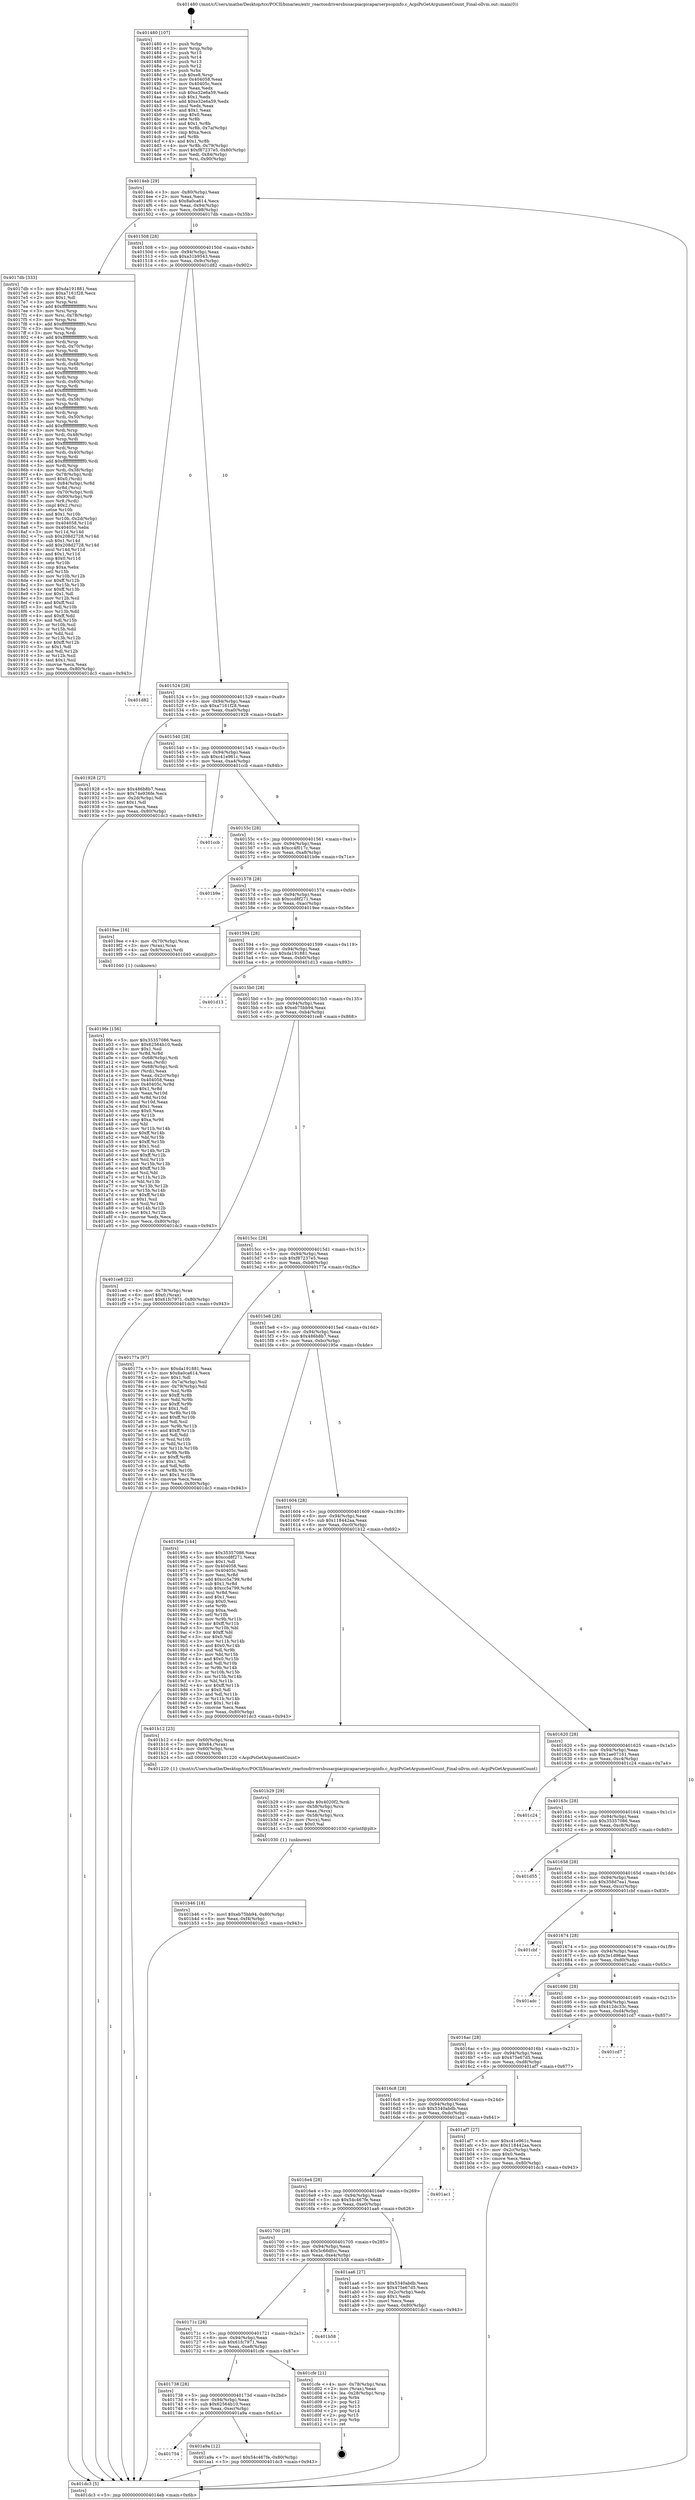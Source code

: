 digraph "0x401480" {
  label = "0x401480 (/mnt/c/Users/mathe/Desktop/tcc/POCII/binaries/extr_reactosdriversbusacpiacpicaparserpsopinfo.c_AcpiPsGetArgumentCount_Final-ollvm.out::main(0))"
  labelloc = "t"
  node[shape=record]

  Entry [label="",width=0.3,height=0.3,shape=circle,fillcolor=black,style=filled]
  "0x4014eb" [label="{
     0x4014eb [29]\l
     | [instrs]\l
     &nbsp;&nbsp;0x4014eb \<+3\>: mov -0x80(%rbp),%eax\l
     &nbsp;&nbsp;0x4014ee \<+2\>: mov %eax,%ecx\l
     &nbsp;&nbsp;0x4014f0 \<+6\>: sub $0x8a0ca614,%ecx\l
     &nbsp;&nbsp;0x4014f6 \<+6\>: mov %eax,-0x94(%rbp)\l
     &nbsp;&nbsp;0x4014fc \<+6\>: mov %ecx,-0x98(%rbp)\l
     &nbsp;&nbsp;0x401502 \<+6\>: je 00000000004017db \<main+0x35b\>\l
  }"]
  "0x4017db" [label="{
     0x4017db [333]\l
     | [instrs]\l
     &nbsp;&nbsp;0x4017db \<+5\>: mov $0xda191881,%eax\l
     &nbsp;&nbsp;0x4017e0 \<+5\>: mov $0xa7161f28,%ecx\l
     &nbsp;&nbsp;0x4017e5 \<+2\>: mov $0x1,%dl\l
     &nbsp;&nbsp;0x4017e7 \<+3\>: mov %rsp,%rsi\l
     &nbsp;&nbsp;0x4017ea \<+4\>: add $0xfffffffffffffff0,%rsi\l
     &nbsp;&nbsp;0x4017ee \<+3\>: mov %rsi,%rsp\l
     &nbsp;&nbsp;0x4017f1 \<+4\>: mov %rsi,-0x78(%rbp)\l
     &nbsp;&nbsp;0x4017f5 \<+3\>: mov %rsp,%rsi\l
     &nbsp;&nbsp;0x4017f8 \<+4\>: add $0xfffffffffffffff0,%rsi\l
     &nbsp;&nbsp;0x4017fc \<+3\>: mov %rsi,%rsp\l
     &nbsp;&nbsp;0x4017ff \<+3\>: mov %rsp,%rdi\l
     &nbsp;&nbsp;0x401802 \<+4\>: add $0xfffffffffffffff0,%rdi\l
     &nbsp;&nbsp;0x401806 \<+3\>: mov %rdi,%rsp\l
     &nbsp;&nbsp;0x401809 \<+4\>: mov %rdi,-0x70(%rbp)\l
     &nbsp;&nbsp;0x40180d \<+3\>: mov %rsp,%rdi\l
     &nbsp;&nbsp;0x401810 \<+4\>: add $0xfffffffffffffff0,%rdi\l
     &nbsp;&nbsp;0x401814 \<+3\>: mov %rdi,%rsp\l
     &nbsp;&nbsp;0x401817 \<+4\>: mov %rdi,-0x68(%rbp)\l
     &nbsp;&nbsp;0x40181b \<+3\>: mov %rsp,%rdi\l
     &nbsp;&nbsp;0x40181e \<+4\>: add $0xfffffffffffffff0,%rdi\l
     &nbsp;&nbsp;0x401822 \<+3\>: mov %rdi,%rsp\l
     &nbsp;&nbsp;0x401825 \<+4\>: mov %rdi,-0x60(%rbp)\l
     &nbsp;&nbsp;0x401829 \<+3\>: mov %rsp,%rdi\l
     &nbsp;&nbsp;0x40182c \<+4\>: add $0xfffffffffffffff0,%rdi\l
     &nbsp;&nbsp;0x401830 \<+3\>: mov %rdi,%rsp\l
     &nbsp;&nbsp;0x401833 \<+4\>: mov %rdi,-0x58(%rbp)\l
     &nbsp;&nbsp;0x401837 \<+3\>: mov %rsp,%rdi\l
     &nbsp;&nbsp;0x40183a \<+4\>: add $0xfffffffffffffff0,%rdi\l
     &nbsp;&nbsp;0x40183e \<+3\>: mov %rdi,%rsp\l
     &nbsp;&nbsp;0x401841 \<+4\>: mov %rdi,-0x50(%rbp)\l
     &nbsp;&nbsp;0x401845 \<+3\>: mov %rsp,%rdi\l
     &nbsp;&nbsp;0x401848 \<+4\>: add $0xfffffffffffffff0,%rdi\l
     &nbsp;&nbsp;0x40184c \<+3\>: mov %rdi,%rsp\l
     &nbsp;&nbsp;0x40184f \<+4\>: mov %rdi,-0x48(%rbp)\l
     &nbsp;&nbsp;0x401853 \<+3\>: mov %rsp,%rdi\l
     &nbsp;&nbsp;0x401856 \<+4\>: add $0xfffffffffffffff0,%rdi\l
     &nbsp;&nbsp;0x40185a \<+3\>: mov %rdi,%rsp\l
     &nbsp;&nbsp;0x40185d \<+4\>: mov %rdi,-0x40(%rbp)\l
     &nbsp;&nbsp;0x401861 \<+3\>: mov %rsp,%rdi\l
     &nbsp;&nbsp;0x401864 \<+4\>: add $0xfffffffffffffff0,%rdi\l
     &nbsp;&nbsp;0x401868 \<+3\>: mov %rdi,%rsp\l
     &nbsp;&nbsp;0x40186b \<+4\>: mov %rdi,-0x38(%rbp)\l
     &nbsp;&nbsp;0x40186f \<+4\>: mov -0x78(%rbp),%rdi\l
     &nbsp;&nbsp;0x401873 \<+6\>: movl $0x0,(%rdi)\l
     &nbsp;&nbsp;0x401879 \<+7\>: mov -0x84(%rbp),%r8d\l
     &nbsp;&nbsp;0x401880 \<+3\>: mov %r8d,(%rsi)\l
     &nbsp;&nbsp;0x401883 \<+4\>: mov -0x70(%rbp),%rdi\l
     &nbsp;&nbsp;0x401887 \<+7\>: mov -0x90(%rbp),%r9\l
     &nbsp;&nbsp;0x40188e \<+3\>: mov %r9,(%rdi)\l
     &nbsp;&nbsp;0x401891 \<+3\>: cmpl $0x2,(%rsi)\l
     &nbsp;&nbsp;0x401894 \<+4\>: setne %r10b\l
     &nbsp;&nbsp;0x401898 \<+4\>: and $0x1,%r10b\l
     &nbsp;&nbsp;0x40189c \<+4\>: mov %r10b,-0x2d(%rbp)\l
     &nbsp;&nbsp;0x4018a0 \<+8\>: mov 0x404058,%r11d\l
     &nbsp;&nbsp;0x4018a8 \<+7\>: mov 0x40405c,%ebx\l
     &nbsp;&nbsp;0x4018af \<+3\>: mov %r11d,%r14d\l
     &nbsp;&nbsp;0x4018b2 \<+7\>: sub $0x208d2728,%r14d\l
     &nbsp;&nbsp;0x4018b9 \<+4\>: sub $0x1,%r14d\l
     &nbsp;&nbsp;0x4018bd \<+7\>: add $0x208d2728,%r14d\l
     &nbsp;&nbsp;0x4018c4 \<+4\>: imul %r14d,%r11d\l
     &nbsp;&nbsp;0x4018c8 \<+4\>: and $0x1,%r11d\l
     &nbsp;&nbsp;0x4018cc \<+4\>: cmp $0x0,%r11d\l
     &nbsp;&nbsp;0x4018d0 \<+4\>: sete %r10b\l
     &nbsp;&nbsp;0x4018d4 \<+3\>: cmp $0xa,%ebx\l
     &nbsp;&nbsp;0x4018d7 \<+4\>: setl %r15b\l
     &nbsp;&nbsp;0x4018db \<+3\>: mov %r10b,%r12b\l
     &nbsp;&nbsp;0x4018de \<+4\>: xor $0xff,%r12b\l
     &nbsp;&nbsp;0x4018e2 \<+3\>: mov %r15b,%r13b\l
     &nbsp;&nbsp;0x4018e5 \<+4\>: xor $0xff,%r13b\l
     &nbsp;&nbsp;0x4018e9 \<+3\>: xor $0x1,%dl\l
     &nbsp;&nbsp;0x4018ec \<+3\>: mov %r12b,%sil\l
     &nbsp;&nbsp;0x4018ef \<+4\>: and $0xff,%sil\l
     &nbsp;&nbsp;0x4018f3 \<+3\>: and %dl,%r10b\l
     &nbsp;&nbsp;0x4018f6 \<+3\>: mov %r13b,%dil\l
     &nbsp;&nbsp;0x4018f9 \<+4\>: and $0xff,%dil\l
     &nbsp;&nbsp;0x4018fd \<+3\>: and %dl,%r15b\l
     &nbsp;&nbsp;0x401900 \<+3\>: or %r10b,%sil\l
     &nbsp;&nbsp;0x401903 \<+3\>: or %r15b,%dil\l
     &nbsp;&nbsp;0x401906 \<+3\>: xor %dil,%sil\l
     &nbsp;&nbsp;0x401909 \<+3\>: or %r13b,%r12b\l
     &nbsp;&nbsp;0x40190c \<+4\>: xor $0xff,%r12b\l
     &nbsp;&nbsp;0x401910 \<+3\>: or $0x1,%dl\l
     &nbsp;&nbsp;0x401913 \<+3\>: and %dl,%r12b\l
     &nbsp;&nbsp;0x401916 \<+3\>: or %r12b,%sil\l
     &nbsp;&nbsp;0x401919 \<+4\>: test $0x1,%sil\l
     &nbsp;&nbsp;0x40191d \<+3\>: cmovne %ecx,%eax\l
     &nbsp;&nbsp;0x401920 \<+3\>: mov %eax,-0x80(%rbp)\l
     &nbsp;&nbsp;0x401923 \<+5\>: jmp 0000000000401dc3 \<main+0x943\>\l
  }"]
  "0x401508" [label="{
     0x401508 [28]\l
     | [instrs]\l
     &nbsp;&nbsp;0x401508 \<+5\>: jmp 000000000040150d \<main+0x8d\>\l
     &nbsp;&nbsp;0x40150d \<+6\>: mov -0x94(%rbp),%eax\l
     &nbsp;&nbsp;0x401513 \<+5\>: sub $0xa31b9543,%eax\l
     &nbsp;&nbsp;0x401518 \<+6\>: mov %eax,-0x9c(%rbp)\l
     &nbsp;&nbsp;0x40151e \<+6\>: je 0000000000401d82 \<main+0x902\>\l
  }"]
  Exit [label="",width=0.3,height=0.3,shape=circle,fillcolor=black,style=filled,peripheries=2]
  "0x401d82" [label="{
     0x401d82\l
  }", style=dashed]
  "0x401524" [label="{
     0x401524 [28]\l
     | [instrs]\l
     &nbsp;&nbsp;0x401524 \<+5\>: jmp 0000000000401529 \<main+0xa9\>\l
     &nbsp;&nbsp;0x401529 \<+6\>: mov -0x94(%rbp),%eax\l
     &nbsp;&nbsp;0x40152f \<+5\>: sub $0xa7161f28,%eax\l
     &nbsp;&nbsp;0x401534 \<+6\>: mov %eax,-0xa0(%rbp)\l
     &nbsp;&nbsp;0x40153a \<+6\>: je 0000000000401928 \<main+0x4a8\>\l
  }"]
  "0x401b46" [label="{
     0x401b46 [18]\l
     | [instrs]\l
     &nbsp;&nbsp;0x401b46 \<+7\>: movl $0xeb75bb94,-0x80(%rbp)\l
     &nbsp;&nbsp;0x401b4d \<+6\>: mov %eax,-0xf4(%rbp)\l
     &nbsp;&nbsp;0x401b53 \<+5\>: jmp 0000000000401dc3 \<main+0x943\>\l
  }"]
  "0x401928" [label="{
     0x401928 [27]\l
     | [instrs]\l
     &nbsp;&nbsp;0x401928 \<+5\>: mov $0x486b8b7,%eax\l
     &nbsp;&nbsp;0x40192d \<+5\>: mov $0x74e936fe,%ecx\l
     &nbsp;&nbsp;0x401932 \<+3\>: mov -0x2d(%rbp),%dl\l
     &nbsp;&nbsp;0x401935 \<+3\>: test $0x1,%dl\l
     &nbsp;&nbsp;0x401938 \<+3\>: cmovne %ecx,%eax\l
     &nbsp;&nbsp;0x40193b \<+3\>: mov %eax,-0x80(%rbp)\l
     &nbsp;&nbsp;0x40193e \<+5\>: jmp 0000000000401dc3 \<main+0x943\>\l
  }"]
  "0x401540" [label="{
     0x401540 [28]\l
     | [instrs]\l
     &nbsp;&nbsp;0x401540 \<+5\>: jmp 0000000000401545 \<main+0xc5\>\l
     &nbsp;&nbsp;0x401545 \<+6\>: mov -0x94(%rbp),%eax\l
     &nbsp;&nbsp;0x40154b \<+5\>: sub $0xc41e961c,%eax\l
     &nbsp;&nbsp;0x401550 \<+6\>: mov %eax,-0xa4(%rbp)\l
     &nbsp;&nbsp;0x401556 \<+6\>: je 0000000000401ccb \<main+0x84b\>\l
  }"]
  "0x401b29" [label="{
     0x401b29 [29]\l
     | [instrs]\l
     &nbsp;&nbsp;0x401b29 \<+10\>: movabs $0x4020f2,%rdi\l
     &nbsp;&nbsp;0x401b33 \<+4\>: mov -0x58(%rbp),%rcx\l
     &nbsp;&nbsp;0x401b37 \<+2\>: mov %eax,(%rcx)\l
     &nbsp;&nbsp;0x401b39 \<+4\>: mov -0x58(%rbp),%rcx\l
     &nbsp;&nbsp;0x401b3d \<+2\>: mov (%rcx),%esi\l
     &nbsp;&nbsp;0x401b3f \<+2\>: mov $0x0,%al\l
     &nbsp;&nbsp;0x401b41 \<+5\>: call 0000000000401030 \<printf@plt\>\l
     | [calls]\l
     &nbsp;&nbsp;0x401030 \{1\} (unknown)\l
  }"]
  "0x401ccb" [label="{
     0x401ccb\l
  }", style=dashed]
  "0x40155c" [label="{
     0x40155c [28]\l
     | [instrs]\l
     &nbsp;&nbsp;0x40155c \<+5\>: jmp 0000000000401561 \<main+0xe1\>\l
     &nbsp;&nbsp;0x401561 \<+6\>: mov -0x94(%rbp),%eax\l
     &nbsp;&nbsp;0x401567 \<+5\>: sub $0xcc4f017c,%eax\l
     &nbsp;&nbsp;0x40156c \<+6\>: mov %eax,-0xa8(%rbp)\l
     &nbsp;&nbsp;0x401572 \<+6\>: je 0000000000401b9e \<main+0x71e\>\l
  }"]
  "0x401754" [label="{
     0x401754\l
  }", style=dashed]
  "0x401b9e" [label="{
     0x401b9e\l
  }", style=dashed]
  "0x401578" [label="{
     0x401578 [28]\l
     | [instrs]\l
     &nbsp;&nbsp;0x401578 \<+5\>: jmp 000000000040157d \<main+0xfd\>\l
     &nbsp;&nbsp;0x40157d \<+6\>: mov -0x94(%rbp),%eax\l
     &nbsp;&nbsp;0x401583 \<+5\>: sub $0xccd8f271,%eax\l
     &nbsp;&nbsp;0x401588 \<+6\>: mov %eax,-0xac(%rbp)\l
     &nbsp;&nbsp;0x40158e \<+6\>: je 00000000004019ee \<main+0x56e\>\l
  }"]
  "0x401a9a" [label="{
     0x401a9a [12]\l
     | [instrs]\l
     &nbsp;&nbsp;0x401a9a \<+7\>: movl $0x54c467fe,-0x80(%rbp)\l
     &nbsp;&nbsp;0x401aa1 \<+5\>: jmp 0000000000401dc3 \<main+0x943\>\l
  }"]
  "0x4019ee" [label="{
     0x4019ee [16]\l
     | [instrs]\l
     &nbsp;&nbsp;0x4019ee \<+4\>: mov -0x70(%rbp),%rax\l
     &nbsp;&nbsp;0x4019f2 \<+3\>: mov (%rax),%rax\l
     &nbsp;&nbsp;0x4019f5 \<+4\>: mov 0x8(%rax),%rdi\l
     &nbsp;&nbsp;0x4019f9 \<+5\>: call 0000000000401040 \<atoi@plt\>\l
     | [calls]\l
     &nbsp;&nbsp;0x401040 \{1\} (unknown)\l
  }"]
  "0x401594" [label="{
     0x401594 [28]\l
     | [instrs]\l
     &nbsp;&nbsp;0x401594 \<+5\>: jmp 0000000000401599 \<main+0x119\>\l
     &nbsp;&nbsp;0x401599 \<+6\>: mov -0x94(%rbp),%eax\l
     &nbsp;&nbsp;0x40159f \<+5\>: sub $0xda191881,%eax\l
     &nbsp;&nbsp;0x4015a4 \<+6\>: mov %eax,-0xb0(%rbp)\l
     &nbsp;&nbsp;0x4015aa \<+6\>: je 0000000000401d13 \<main+0x893\>\l
  }"]
  "0x401738" [label="{
     0x401738 [28]\l
     | [instrs]\l
     &nbsp;&nbsp;0x401738 \<+5\>: jmp 000000000040173d \<main+0x2bd\>\l
     &nbsp;&nbsp;0x40173d \<+6\>: mov -0x94(%rbp),%eax\l
     &nbsp;&nbsp;0x401743 \<+5\>: sub $0x62564b10,%eax\l
     &nbsp;&nbsp;0x401748 \<+6\>: mov %eax,-0xec(%rbp)\l
     &nbsp;&nbsp;0x40174e \<+6\>: je 0000000000401a9a \<main+0x61a\>\l
  }"]
  "0x401d13" [label="{
     0x401d13\l
  }", style=dashed]
  "0x4015b0" [label="{
     0x4015b0 [28]\l
     | [instrs]\l
     &nbsp;&nbsp;0x4015b0 \<+5\>: jmp 00000000004015b5 \<main+0x135\>\l
     &nbsp;&nbsp;0x4015b5 \<+6\>: mov -0x94(%rbp),%eax\l
     &nbsp;&nbsp;0x4015bb \<+5\>: sub $0xeb75bb94,%eax\l
     &nbsp;&nbsp;0x4015c0 \<+6\>: mov %eax,-0xb4(%rbp)\l
     &nbsp;&nbsp;0x4015c6 \<+6\>: je 0000000000401ce8 \<main+0x868\>\l
  }"]
  "0x401cfe" [label="{
     0x401cfe [21]\l
     | [instrs]\l
     &nbsp;&nbsp;0x401cfe \<+4\>: mov -0x78(%rbp),%rax\l
     &nbsp;&nbsp;0x401d02 \<+2\>: mov (%rax),%eax\l
     &nbsp;&nbsp;0x401d04 \<+4\>: lea -0x28(%rbp),%rsp\l
     &nbsp;&nbsp;0x401d08 \<+1\>: pop %rbx\l
     &nbsp;&nbsp;0x401d09 \<+2\>: pop %r12\l
     &nbsp;&nbsp;0x401d0b \<+2\>: pop %r13\l
     &nbsp;&nbsp;0x401d0d \<+2\>: pop %r14\l
     &nbsp;&nbsp;0x401d0f \<+2\>: pop %r15\l
     &nbsp;&nbsp;0x401d11 \<+1\>: pop %rbp\l
     &nbsp;&nbsp;0x401d12 \<+1\>: ret\l
  }"]
  "0x401ce8" [label="{
     0x401ce8 [22]\l
     | [instrs]\l
     &nbsp;&nbsp;0x401ce8 \<+4\>: mov -0x78(%rbp),%rax\l
     &nbsp;&nbsp;0x401cec \<+6\>: movl $0x0,(%rax)\l
     &nbsp;&nbsp;0x401cf2 \<+7\>: movl $0x61fc7971,-0x80(%rbp)\l
     &nbsp;&nbsp;0x401cf9 \<+5\>: jmp 0000000000401dc3 \<main+0x943\>\l
  }"]
  "0x4015cc" [label="{
     0x4015cc [28]\l
     | [instrs]\l
     &nbsp;&nbsp;0x4015cc \<+5\>: jmp 00000000004015d1 \<main+0x151\>\l
     &nbsp;&nbsp;0x4015d1 \<+6\>: mov -0x94(%rbp),%eax\l
     &nbsp;&nbsp;0x4015d7 \<+5\>: sub $0xf87237e5,%eax\l
     &nbsp;&nbsp;0x4015dc \<+6\>: mov %eax,-0xb8(%rbp)\l
     &nbsp;&nbsp;0x4015e2 \<+6\>: je 000000000040177a \<main+0x2fa\>\l
  }"]
  "0x40171c" [label="{
     0x40171c [28]\l
     | [instrs]\l
     &nbsp;&nbsp;0x40171c \<+5\>: jmp 0000000000401721 \<main+0x2a1\>\l
     &nbsp;&nbsp;0x401721 \<+6\>: mov -0x94(%rbp),%eax\l
     &nbsp;&nbsp;0x401727 \<+5\>: sub $0x61fc7971,%eax\l
     &nbsp;&nbsp;0x40172c \<+6\>: mov %eax,-0xe8(%rbp)\l
     &nbsp;&nbsp;0x401732 \<+6\>: je 0000000000401cfe \<main+0x87e\>\l
  }"]
  "0x40177a" [label="{
     0x40177a [97]\l
     | [instrs]\l
     &nbsp;&nbsp;0x40177a \<+5\>: mov $0xda191881,%eax\l
     &nbsp;&nbsp;0x40177f \<+5\>: mov $0x8a0ca614,%ecx\l
     &nbsp;&nbsp;0x401784 \<+2\>: mov $0x1,%dl\l
     &nbsp;&nbsp;0x401786 \<+4\>: mov -0x7a(%rbp),%sil\l
     &nbsp;&nbsp;0x40178a \<+4\>: mov -0x79(%rbp),%dil\l
     &nbsp;&nbsp;0x40178e \<+3\>: mov %sil,%r8b\l
     &nbsp;&nbsp;0x401791 \<+4\>: xor $0xff,%r8b\l
     &nbsp;&nbsp;0x401795 \<+3\>: mov %dil,%r9b\l
     &nbsp;&nbsp;0x401798 \<+4\>: xor $0xff,%r9b\l
     &nbsp;&nbsp;0x40179c \<+3\>: xor $0x1,%dl\l
     &nbsp;&nbsp;0x40179f \<+3\>: mov %r8b,%r10b\l
     &nbsp;&nbsp;0x4017a2 \<+4\>: and $0xff,%r10b\l
     &nbsp;&nbsp;0x4017a6 \<+3\>: and %dl,%sil\l
     &nbsp;&nbsp;0x4017a9 \<+3\>: mov %r9b,%r11b\l
     &nbsp;&nbsp;0x4017ac \<+4\>: and $0xff,%r11b\l
     &nbsp;&nbsp;0x4017b0 \<+3\>: and %dl,%dil\l
     &nbsp;&nbsp;0x4017b3 \<+3\>: or %sil,%r10b\l
     &nbsp;&nbsp;0x4017b6 \<+3\>: or %dil,%r11b\l
     &nbsp;&nbsp;0x4017b9 \<+3\>: xor %r11b,%r10b\l
     &nbsp;&nbsp;0x4017bc \<+3\>: or %r9b,%r8b\l
     &nbsp;&nbsp;0x4017bf \<+4\>: xor $0xff,%r8b\l
     &nbsp;&nbsp;0x4017c3 \<+3\>: or $0x1,%dl\l
     &nbsp;&nbsp;0x4017c6 \<+3\>: and %dl,%r8b\l
     &nbsp;&nbsp;0x4017c9 \<+3\>: or %r8b,%r10b\l
     &nbsp;&nbsp;0x4017cc \<+4\>: test $0x1,%r10b\l
     &nbsp;&nbsp;0x4017d0 \<+3\>: cmovne %ecx,%eax\l
     &nbsp;&nbsp;0x4017d3 \<+3\>: mov %eax,-0x80(%rbp)\l
     &nbsp;&nbsp;0x4017d6 \<+5\>: jmp 0000000000401dc3 \<main+0x943\>\l
  }"]
  "0x4015e8" [label="{
     0x4015e8 [28]\l
     | [instrs]\l
     &nbsp;&nbsp;0x4015e8 \<+5\>: jmp 00000000004015ed \<main+0x16d\>\l
     &nbsp;&nbsp;0x4015ed \<+6\>: mov -0x94(%rbp),%eax\l
     &nbsp;&nbsp;0x4015f3 \<+5\>: sub $0x486b8b7,%eax\l
     &nbsp;&nbsp;0x4015f8 \<+6\>: mov %eax,-0xbc(%rbp)\l
     &nbsp;&nbsp;0x4015fe \<+6\>: je 000000000040195e \<main+0x4de\>\l
  }"]
  "0x401dc3" [label="{
     0x401dc3 [5]\l
     | [instrs]\l
     &nbsp;&nbsp;0x401dc3 \<+5\>: jmp 00000000004014eb \<main+0x6b\>\l
  }"]
  "0x401480" [label="{
     0x401480 [107]\l
     | [instrs]\l
     &nbsp;&nbsp;0x401480 \<+1\>: push %rbp\l
     &nbsp;&nbsp;0x401481 \<+3\>: mov %rsp,%rbp\l
     &nbsp;&nbsp;0x401484 \<+2\>: push %r15\l
     &nbsp;&nbsp;0x401486 \<+2\>: push %r14\l
     &nbsp;&nbsp;0x401488 \<+2\>: push %r13\l
     &nbsp;&nbsp;0x40148a \<+2\>: push %r12\l
     &nbsp;&nbsp;0x40148c \<+1\>: push %rbx\l
     &nbsp;&nbsp;0x40148d \<+7\>: sub $0xe8,%rsp\l
     &nbsp;&nbsp;0x401494 \<+7\>: mov 0x404058,%eax\l
     &nbsp;&nbsp;0x40149b \<+7\>: mov 0x40405c,%ecx\l
     &nbsp;&nbsp;0x4014a2 \<+2\>: mov %eax,%edx\l
     &nbsp;&nbsp;0x4014a4 \<+6\>: sub $0xe32e6a59,%edx\l
     &nbsp;&nbsp;0x4014aa \<+3\>: sub $0x1,%edx\l
     &nbsp;&nbsp;0x4014ad \<+6\>: add $0xe32e6a59,%edx\l
     &nbsp;&nbsp;0x4014b3 \<+3\>: imul %edx,%eax\l
     &nbsp;&nbsp;0x4014b6 \<+3\>: and $0x1,%eax\l
     &nbsp;&nbsp;0x4014b9 \<+3\>: cmp $0x0,%eax\l
     &nbsp;&nbsp;0x4014bc \<+4\>: sete %r8b\l
     &nbsp;&nbsp;0x4014c0 \<+4\>: and $0x1,%r8b\l
     &nbsp;&nbsp;0x4014c4 \<+4\>: mov %r8b,-0x7a(%rbp)\l
     &nbsp;&nbsp;0x4014c8 \<+3\>: cmp $0xa,%ecx\l
     &nbsp;&nbsp;0x4014cb \<+4\>: setl %r8b\l
     &nbsp;&nbsp;0x4014cf \<+4\>: and $0x1,%r8b\l
     &nbsp;&nbsp;0x4014d3 \<+4\>: mov %r8b,-0x79(%rbp)\l
     &nbsp;&nbsp;0x4014d7 \<+7\>: movl $0xf87237e5,-0x80(%rbp)\l
     &nbsp;&nbsp;0x4014de \<+6\>: mov %edi,-0x84(%rbp)\l
     &nbsp;&nbsp;0x4014e4 \<+7\>: mov %rsi,-0x90(%rbp)\l
  }"]
  "0x401b58" [label="{
     0x401b58\l
  }", style=dashed]
  "0x401700" [label="{
     0x401700 [28]\l
     | [instrs]\l
     &nbsp;&nbsp;0x401700 \<+5\>: jmp 0000000000401705 \<main+0x285\>\l
     &nbsp;&nbsp;0x401705 \<+6\>: mov -0x94(%rbp),%eax\l
     &nbsp;&nbsp;0x40170b \<+5\>: sub $0x5c66dfcc,%eax\l
     &nbsp;&nbsp;0x401710 \<+6\>: mov %eax,-0xe4(%rbp)\l
     &nbsp;&nbsp;0x401716 \<+6\>: je 0000000000401b58 \<main+0x6d8\>\l
  }"]
  "0x40195e" [label="{
     0x40195e [144]\l
     | [instrs]\l
     &nbsp;&nbsp;0x40195e \<+5\>: mov $0x35357086,%eax\l
     &nbsp;&nbsp;0x401963 \<+5\>: mov $0xccd8f271,%ecx\l
     &nbsp;&nbsp;0x401968 \<+2\>: mov $0x1,%dl\l
     &nbsp;&nbsp;0x40196a \<+7\>: mov 0x404058,%esi\l
     &nbsp;&nbsp;0x401971 \<+7\>: mov 0x40405c,%edi\l
     &nbsp;&nbsp;0x401978 \<+3\>: mov %esi,%r8d\l
     &nbsp;&nbsp;0x40197b \<+7\>: add $0xcc5a799,%r8d\l
     &nbsp;&nbsp;0x401982 \<+4\>: sub $0x1,%r8d\l
     &nbsp;&nbsp;0x401986 \<+7\>: sub $0xcc5a799,%r8d\l
     &nbsp;&nbsp;0x40198d \<+4\>: imul %r8d,%esi\l
     &nbsp;&nbsp;0x401991 \<+3\>: and $0x1,%esi\l
     &nbsp;&nbsp;0x401994 \<+3\>: cmp $0x0,%esi\l
     &nbsp;&nbsp;0x401997 \<+4\>: sete %r9b\l
     &nbsp;&nbsp;0x40199b \<+3\>: cmp $0xa,%edi\l
     &nbsp;&nbsp;0x40199e \<+4\>: setl %r10b\l
     &nbsp;&nbsp;0x4019a2 \<+3\>: mov %r9b,%r11b\l
     &nbsp;&nbsp;0x4019a5 \<+4\>: xor $0xff,%r11b\l
     &nbsp;&nbsp;0x4019a9 \<+3\>: mov %r10b,%bl\l
     &nbsp;&nbsp;0x4019ac \<+3\>: xor $0xff,%bl\l
     &nbsp;&nbsp;0x4019af \<+3\>: xor $0x0,%dl\l
     &nbsp;&nbsp;0x4019b2 \<+3\>: mov %r11b,%r14b\l
     &nbsp;&nbsp;0x4019b5 \<+4\>: and $0x0,%r14b\l
     &nbsp;&nbsp;0x4019b9 \<+3\>: and %dl,%r9b\l
     &nbsp;&nbsp;0x4019bc \<+3\>: mov %bl,%r15b\l
     &nbsp;&nbsp;0x4019bf \<+4\>: and $0x0,%r15b\l
     &nbsp;&nbsp;0x4019c3 \<+3\>: and %dl,%r10b\l
     &nbsp;&nbsp;0x4019c6 \<+3\>: or %r9b,%r14b\l
     &nbsp;&nbsp;0x4019c9 \<+3\>: or %r10b,%r15b\l
     &nbsp;&nbsp;0x4019cc \<+3\>: xor %r15b,%r14b\l
     &nbsp;&nbsp;0x4019cf \<+3\>: or %bl,%r11b\l
     &nbsp;&nbsp;0x4019d2 \<+4\>: xor $0xff,%r11b\l
     &nbsp;&nbsp;0x4019d6 \<+3\>: or $0x0,%dl\l
     &nbsp;&nbsp;0x4019d9 \<+3\>: and %dl,%r11b\l
     &nbsp;&nbsp;0x4019dc \<+3\>: or %r11b,%r14b\l
     &nbsp;&nbsp;0x4019df \<+4\>: test $0x1,%r14b\l
     &nbsp;&nbsp;0x4019e3 \<+3\>: cmovne %ecx,%eax\l
     &nbsp;&nbsp;0x4019e6 \<+3\>: mov %eax,-0x80(%rbp)\l
     &nbsp;&nbsp;0x4019e9 \<+5\>: jmp 0000000000401dc3 \<main+0x943\>\l
  }"]
  "0x401604" [label="{
     0x401604 [28]\l
     | [instrs]\l
     &nbsp;&nbsp;0x401604 \<+5\>: jmp 0000000000401609 \<main+0x189\>\l
     &nbsp;&nbsp;0x401609 \<+6\>: mov -0x94(%rbp),%eax\l
     &nbsp;&nbsp;0x40160f \<+5\>: sub $0x118442aa,%eax\l
     &nbsp;&nbsp;0x401614 \<+6\>: mov %eax,-0xc0(%rbp)\l
     &nbsp;&nbsp;0x40161a \<+6\>: je 0000000000401b12 \<main+0x692\>\l
  }"]
  "0x4019fe" [label="{
     0x4019fe [156]\l
     | [instrs]\l
     &nbsp;&nbsp;0x4019fe \<+5\>: mov $0x35357086,%ecx\l
     &nbsp;&nbsp;0x401a03 \<+5\>: mov $0x62564b10,%edx\l
     &nbsp;&nbsp;0x401a08 \<+3\>: mov $0x1,%sil\l
     &nbsp;&nbsp;0x401a0b \<+3\>: xor %r8d,%r8d\l
     &nbsp;&nbsp;0x401a0e \<+4\>: mov -0x68(%rbp),%rdi\l
     &nbsp;&nbsp;0x401a12 \<+2\>: mov %eax,(%rdi)\l
     &nbsp;&nbsp;0x401a14 \<+4\>: mov -0x68(%rbp),%rdi\l
     &nbsp;&nbsp;0x401a18 \<+2\>: mov (%rdi),%eax\l
     &nbsp;&nbsp;0x401a1a \<+3\>: mov %eax,-0x2c(%rbp)\l
     &nbsp;&nbsp;0x401a1d \<+7\>: mov 0x404058,%eax\l
     &nbsp;&nbsp;0x401a24 \<+8\>: mov 0x40405c,%r9d\l
     &nbsp;&nbsp;0x401a2c \<+4\>: sub $0x1,%r8d\l
     &nbsp;&nbsp;0x401a30 \<+3\>: mov %eax,%r10d\l
     &nbsp;&nbsp;0x401a33 \<+3\>: add %r8d,%r10d\l
     &nbsp;&nbsp;0x401a36 \<+4\>: imul %r10d,%eax\l
     &nbsp;&nbsp;0x401a3a \<+3\>: and $0x1,%eax\l
     &nbsp;&nbsp;0x401a3d \<+3\>: cmp $0x0,%eax\l
     &nbsp;&nbsp;0x401a40 \<+4\>: sete %r11b\l
     &nbsp;&nbsp;0x401a44 \<+4\>: cmp $0xa,%r9d\l
     &nbsp;&nbsp;0x401a48 \<+3\>: setl %bl\l
     &nbsp;&nbsp;0x401a4b \<+3\>: mov %r11b,%r14b\l
     &nbsp;&nbsp;0x401a4e \<+4\>: xor $0xff,%r14b\l
     &nbsp;&nbsp;0x401a52 \<+3\>: mov %bl,%r15b\l
     &nbsp;&nbsp;0x401a55 \<+4\>: xor $0xff,%r15b\l
     &nbsp;&nbsp;0x401a59 \<+4\>: xor $0x1,%sil\l
     &nbsp;&nbsp;0x401a5d \<+3\>: mov %r14b,%r12b\l
     &nbsp;&nbsp;0x401a60 \<+4\>: and $0xff,%r12b\l
     &nbsp;&nbsp;0x401a64 \<+3\>: and %sil,%r11b\l
     &nbsp;&nbsp;0x401a67 \<+3\>: mov %r15b,%r13b\l
     &nbsp;&nbsp;0x401a6a \<+4\>: and $0xff,%r13b\l
     &nbsp;&nbsp;0x401a6e \<+3\>: and %sil,%bl\l
     &nbsp;&nbsp;0x401a71 \<+3\>: or %r11b,%r12b\l
     &nbsp;&nbsp;0x401a74 \<+3\>: or %bl,%r13b\l
     &nbsp;&nbsp;0x401a77 \<+3\>: xor %r13b,%r12b\l
     &nbsp;&nbsp;0x401a7a \<+3\>: or %r15b,%r14b\l
     &nbsp;&nbsp;0x401a7d \<+4\>: xor $0xff,%r14b\l
     &nbsp;&nbsp;0x401a81 \<+4\>: or $0x1,%sil\l
     &nbsp;&nbsp;0x401a85 \<+3\>: and %sil,%r14b\l
     &nbsp;&nbsp;0x401a88 \<+3\>: or %r14b,%r12b\l
     &nbsp;&nbsp;0x401a8b \<+4\>: test $0x1,%r12b\l
     &nbsp;&nbsp;0x401a8f \<+3\>: cmovne %edx,%ecx\l
     &nbsp;&nbsp;0x401a92 \<+3\>: mov %ecx,-0x80(%rbp)\l
     &nbsp;&nbsp;0x401a95 \<+5\>: jmp 0000000000401dc3 \<main+0x943\>\l
  }"]
  "0x401aa6" [label="{
     0x401aa6 [27]\l
     | [instrs]\l
     &nbsp;&nbsp;0x401aa6 \<+5\>: mov $0x5340abdb,%eax\l
     &nbsp;&nbsp;0x401aab \<+5\>: mov $0x475e67d5,%ecx\l
     &nbsp;&nbsp;0x401ab0 \<+3\>: mov -0x2c(%rbp),%edx\l
     &nbsp;&nbsp;0x401ab3 \<+3\>: cmp $0x1,%edx\l
     &nbsp;&nbsp;0x401ab6 \<+3\>: cmovl %ecx,%eax\l
     &nbsp;&nbsp;0x401ab9 \<+3\>: mov %eax,-0x80(%rbp)\l
     &nbsp;&nbsp;0x401abc \<+5\>: jmp 0000000000401dc3 \<main+0x943\>\l
  }"]
  "0x401b12" [label="{
     0x401b12 [23]\l
     | [instrs]\l
     &nbsp;&nbsp;0x401b12 \<+4\>: mov -0x60(%rbp),%rax\l
     &nbsp;&nbsp;0x401b16 \<+7\>: movq $0x64,(%rax)\l
     &nbsp;&nbsp;0x401b1d \<+4\>: mov -0x60(%rbp),%rax\l
     &nbsp;&nbsp;0x401b21 \<+3\>: mov (%rax),%rdi\l
     &nbsp;&nbsp;0x401b24 \<+5\>: call 0000000000401220 \<AcpiPsGetArgumentCount\>\l
     | [calls]\l
     &nbsp;&nbsp;0x401220 \{1\} (/mnt/c/Users/mathe/Desktop/tcc/POCII/binaries/extr_reactosdriversbusacpiacpicaparserpsopinfo.c_AcpiPsGetArgumentCount_Final-ollvm.out::AcpiPsGetArgumentCount)\l
  }"]
  "0x401620" [label="{
     0x401620 [28]\l
     | [instrs]\l
     &nbsp;&nbsp;0x401620 \<+5\>: jmp 0000000000401625 \<main+0x1a5\>\l
     &nbsp;&nbsp;0x401625 \<+6\>: mov -0x94(%rbp),%eax\l
     &nbsp;&nbsp;0x40162b \<+5\>: sub $0x1ae07161,%eax\l
     &nbsp;&nbsp;0x401630 \<+6\>: mov %eax,-0xc4(%rbp)\l
     &nbsp;&nbsp;0x401636 \<+6\>: je 0000000000401c24 \<main+0x7a4\>\l
  }"]
  "0x4016e4" [label="{
     0x4016e4 [28]\l
     | [instrs]\l
     &nbsp;&nbsp;0x4016e4 \<+5\>: jmp 00000000004016e9 \<main+0x269\>\l
     &nbsp;&nbsp;0x4016e9 \<+6\>: mov -0x94(%rbp),%eax\l
     &nbsp;&nbsp;0x4016ef \<+5\>: sub $0x54c467fe,%eax\l
     &nbsp;&nbsp;0x4016f4 \<+6\>: mov %eax,-0xe0(%rbp)\l
     &nbsp;&nbsp;0x4016fa \<+6\>: je 0000000000401aa6 \<main+0x626\>\l
  }"]
  "0x401c24" [label="{
     0x401c24\l
  }", style=dashed]
  "0x40163c" [label="{
     0x40163c [28]\l
     | [instrs]\l
     &nbsp;&nbsp;0x40163c \<+5\>: jmp 0000000000401641 \<main+0x1c1\>\l
     &nbsp;&nbsp;0x401641 \<+6\>: mov -0x94(%rbp),%eax\l
     &nbsp;&nbsp;0x401647 \<+5\>: sub $0x35357086,%eax\l
     &nbsp;&nbsp;0x40164c \<+6\>: mov %eax,-0xc8(%rbp)\l
     &nbsp;&nbsp;0x401652 \<+6\>: je 0000000000401d55 \<main+0x8d5\>\l
  }"]
  "0x401ac1" [label="{
     0x401ac1\l
  }", style=dashed]
  "0x401d55" [label="{
     0x401d55\l
  }", style=dashed]
  "0x401658" [label="{
     0x401658 [28]\l
     | [instrs]\l
     &nbsp;&nbsp;0x401658 \<+5\>: jmp 000000000040165d \<main+0x1dd\>\l
     &nbsp;&nbsp;0x40165d \<+6\>: mov -0x94(%rbp),%eax\l
     &nbsp;&nbsp;0x401663 \<+5\>: sub $0x358d7ea1,%eax\l
     &nbsp;&nbsp;0x401668 \<+6\>: mov %eax,-0xcc(%rbp)\l
     &nbsp;&nbsp;0x40166e \<+6\>: je 0000000000401cbf \<main+0x83f\>\l
  }"]
  "0x4016c8" [label="{
     0x4016c8 [28]\l
     | [instrs]\l
     &nbsp;&nbsp;0x4016c8 \<+5\>: jmp 00000000004016cd \<main+0x24d\>\l
     &nbsp;&nbsp;0x4016cd \<+6\>: mov -0x94(%rbp),%eax\l
     &nbsp;&nbsp;0x4016d3 \<+5\>: sub $0x5340abdb,%eax\l
     &nbsp;&nbsp;0x4016d8 \<+6\>: mov %eax,-0xdc(%rbp)\l
     &nbsp;&nbsp;0x4016de \<+6\>: je 0000000000401ac1 \<main+0x641\>\l
  }"]
  "0x401cbf" [label="{
     0x401cbf\l
  }", style=dashed]
  "0x401674" [label="{
     0x401674 [28]\l
     | [instrs]\l
     &nbsp;&nbsp;0x401674 \<+5\>: jmp 0000000000401679 \<main+0x1f9\>\l
     &nbsp;&nbsp;0x401679 \<+6\>: mov -0x94(%rbp),%eax\l
     &nbsp;&nbsp;0x40167f \<+5\>: sub $0x3e1d96ae,%eax\l
     &nbsp;&nbsp;0x401684 \<+6\>: mov %eax,-0xd0(%rbp)\l
     &nbsp;&nbsp;0x40168a \<+6\>: je 0000000000401adc \<main+0x65c\>\l
  }"]
  "0x401af7" [label="{
     0x401af7 [27]\l
     | [instrs]\l
     &nbsp;&nbsp;0x401af7 \<+5\>: mov $0xc41e961c,%eax\l
     &nbsp;&nbsp;0x401afc \<+5\>: mov $0x118442aa,%ecx\l
     &nbsp;&nbsp;0x401b01 \<+3\>: mov -0x2c(%rbp),%edx\l
     &nbsp;&nbsp;0x401b04 \<+3\>: cmp $0x0,%edx\l
     &nbsp;&nbsp;0x401b07 \<+3\>: cmove %ecx,%eax\l
     &nbsp;&nbsp;0x401b0a \<+3\>: mov %eax,-0x80(%rbp)\l
     &nbsp;&nbsp;0x401b0d \<+5\>: jmp 0000000000401dc3 \<main+0x943\>\l
  }"]
  "0x401adc" [label="{
     0x401adc\l
  }", style=dashed]
  "0x401690" [label="{
     0x401690 [28]\l
     | [instrs]\l
     &nbsp;&nbsp;0x401690 \<+5\>: jmp 0000000000401695 \<main+0x215\>\l
     &nbsp;&nbsp;0x401695 \<+6\>: mov -0x94(%rbp),%eax\l
     &nbsp;&nbsp;0x40169b \<+5\>: sub $0x412dc33c,%eax\l
     &nbsp;&nbsp;0x4016a0 \<+6\>: mov %eax,-0xd4(%rbp)\l
     &nbsp;&nbsp;0x4016a6 \<+6\>: je 0000000000401cd7 \<main+0x857\>\l
  }"]
  "0x4016ac" [label="{
     0x4016ac [28]\l
     | [instrs]\l
     &nbsp;&nbsp;0x4016ac \<+5\>: jmp 00000000004016b1 \<main+0x231\>\l
     &nbsp;&nbsp;0x4016b1 \<+6\>: mov -0x94(%rbp),%eax\l
     &nbsp;&nbsp;0x4016b7 \<+5\>: sub $0x475e67d5,%eax\l
     &nbsp;&nbsp;0x4016bc \<+6\>: mov %eax,-0xd8(%rbp)\l
     &nbsp;&nbsp;0x4016c2 \<+6\>: je 0000000000401af7 \<main+0x677\>\l
  }"]
  "0x401cd7" [label="{
     0x401cd7\l
  }", style=dashed]
  Entry -> "0x401480" [label=" 1"]
  "0x4014eb" -> "0x4017db" [label=" 1"]
  "0x4014eb" -> "0x401508" [label=" 10"]
  "0x401cfe" -> Exit [label=" 1"]
  "0x401508" -> "0x401d82" [label=" 0"]
  "0x401508" -> "0x401524" [label=" 10"]
  "0x401ce8" -> "0x401dc3" [label=" 1"]
  "0x401524" -> "0x401928" [label=" 1"]
  "0x401524" -> "0x401540" [label=" 9"]
  "0x401b46" -> "0x401dc3" [label=" 1"]
  "0x401540" -> "0x401ccb" [label=" 0"]
  "0x401540" -> "0x40155c" [label=" 9"]
  "0x401b29" -> "0x401b46" [label=" 1"]
  "0x40155c" -> "0x401b9e" [label=" 0"]
  "0x40155c" -> "0x401578" [label=" 9"]
  "0x401b12" -> "0x401b29" [label=" 1"]
  "0x401578" -> "0x4019ee" [label=" 1"]
  "0x401578" -> "0x401594" [label=" 8"]
  "0x401af7" -> "0x401dc3" [label=" 1"]
  "0x401594" -> "0x401d13" [label=" 0"]
  "0x401594" -> "0x4015b0" [label=" 8"]
  "0x401a9a" -> "0x401dc3" [label=" 1"]
  "0x4015b0" -> "0x401ce8" [label=" 1"]
  "0x4015b0" -> "0x4015cc" [label=" 7"]
  "0x401738" -> "0x401754" [label=" 0"]
  "0x4015cc" -> "0x40177a" [label=" 1"]
  "0x4015cc" -> "0x4015e8" [label=" 6"]
  "0x40177a" -> "0x401dc3" [label=" 1"]
  "0x401480" -> "0x4014eb" [label=" 1"]
  "0x401dc3" -> "0x4014eb" [label=" 10"]
  "0x401aa6" -> "0x401dc3" [label=" 1"]
  "0x4017db" -> "0x401dc3" [label=" 1"]
  "0x401928" -> "0x401dc3" [label=" 1"]
  "0x40171c" -> "0x401738" [label=" 1"]
  "0x4015e8" -> "0x40195e" [label=" 1"]
  "0x4015e8" -> "0x401604" [label=" 5"]
  "0x40195e" -> "0x401dc3" [label=" 1"]
  "0x4019ee" -> "0x4019fe" [label=" 1"]
  "0x4019fe" -> "0x401dc3" [label=" 1"]
  "0x401738" -> "0x401a9a" [label=" 1"]
  "0x401604" -> "0x401b12" [label=" 1"]
  "0x401604" -> "0x401620" [label=" 4"]
  "0x401700" -> "0x40171c" [label=" 2"]
  "0x401620" -> "0x401c24" [label=" 0"]
  "0x401620" -> "0x40163c" [label=" 4"]
  "0x40171c" -> "0x401cfe" [label=" 1"]
  "0x40163c" -> "0x401d55" [label=" 0"]
  "0x40163c" -> "0x401658" [label=" 4"]
  "0x4016e4" -> "0x401700" [label=" 2"]
  "0x401658" -> "0x401cbf" [label=" 0"]
  "0x401658" -> "0x401674" [label=" 4"]
  "0x401700" -> "0x401b58" [label=" 0"]
  "0x401674" -> "0x401adc" [label=" 0"]
  "0x401674" -> "0x401690" [label=" 4"]
  "0x4016c8" -> "0x4016e4" [label=" 3"]
  "0x401690" -> "0x401cd7" [label=" 0"]
  "0x401690" -> "0x4016ac" [label=" 4"]
  "0x4016c8" -> "0x401ac1" [label=" 0"]
  "0x4016ac" -> "0x401af7" [label=" 1"]
  "0x4016ac" -> "0x4016c8" [label=" 3"]
  "0x4016e4" -> "0x401aa6" [label=" 1"]
}
